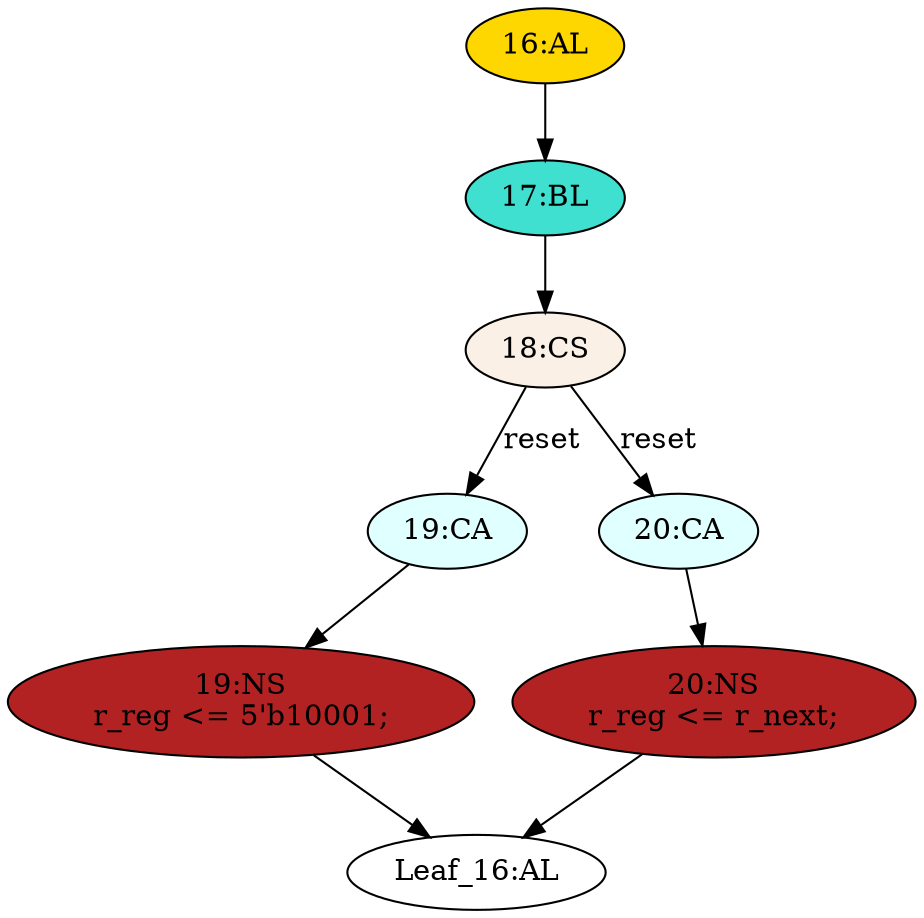 strict digraph "" {
	node [label="\N"];
	"18:CS"	[ast="<pyverilog.vparser.ast.CaseStatement object at 0x7f094d5183d0>",
		fillcolor=linen,
		label="18:CS",
		statements="[]",
		style=filled,
		typ=CaseStatement];
	"19:CA"	[ast="<pyverilog.vparser.ast.Case object at 0x7f094d518550>",
		fillcolor=lightcyan,
		label="19:CA",
		statements="[]",
		style=filled,
		typ=Case];
	"18:CS" -> "19:CA"	[cond="['reset']",
		label=reset,
		lineno=18];
	"20:CA"	[ast="<pyverilog.vparser.ast.Case object at 0x7f094d518850>",
		fillcolor=lightcyan,
		label="20:CA",
		statements="[]",
		style=filled,
		typ=Case];
	"18:CS" -> "20:CA"	[cond="['reset']",
		label=reset,
		lineno=18];
	"19:NS"	[ast="<pyverilog.vparser.ast.NonblockingSubstitution object at 0x7f094d5185d0>",
		fillcolor=firebrick,
		label="19:NS
r_reg <= 5'b10001;",
		statements="[<pyverilog.vparser.ast.NonblockingSubstitution object at 0x7f094d5185d0>]",
		style=filled,
		typ=NonblockingSubstitution];
	"19:CA" -> "19:NS"	[cond="[]",
		lineno=None];
	"17:BL"	[ast="<pyverilog.vparser.ast.Block object at 0x7f094d518f90>",
		fillcolor=turquoise,
		label="17:BL",
		statements="[]",
		style=filled,
		typ=Block];
	"17:BL" -> "18:CS"	[cond="[]",
		lineno=None];
	"Leaf_16:AL"	[def_var="['r_reg']",
		label="Leaf_16:AL"];
	"19:NS" -> "Leaf_16:AL"	[cond="[]",
		lineno=None];
	"16:AL"	[ast="<pyverilog.vparser.ast.Always object at 0x7f094d51c050>",
		clk_sens=True,
		fillcolor=gold,
		label="16:AL",
		sens="['clk']",
		statements="[]",
		style=filled,
		typ=Always,
		use_var="['reset', 'r_next']"];
	"16:AL" -> "17:BL"	[cond="[]",
		lineno=None];
	"20:NS"	[ast="<pyverilog.vparser.ast.NonblockingSubstitution object at 0x7f094d518890>",
		fillcolor=firebrick,
		label="20:NS
r_reg <= r_next;",
		statements="[<pyverilog.vparser.ast.NonblockingSubstitution object at 0x7f094d518890>]",
		style=filled,
		typ=NonblockingSubstitution];
	"20:NS" -> "Leaf_16:AL"	[cond="[]",
		lineno=None];
	"20:CA" -> "20:NS"	[cond="[]",
		lineno=None];
}
